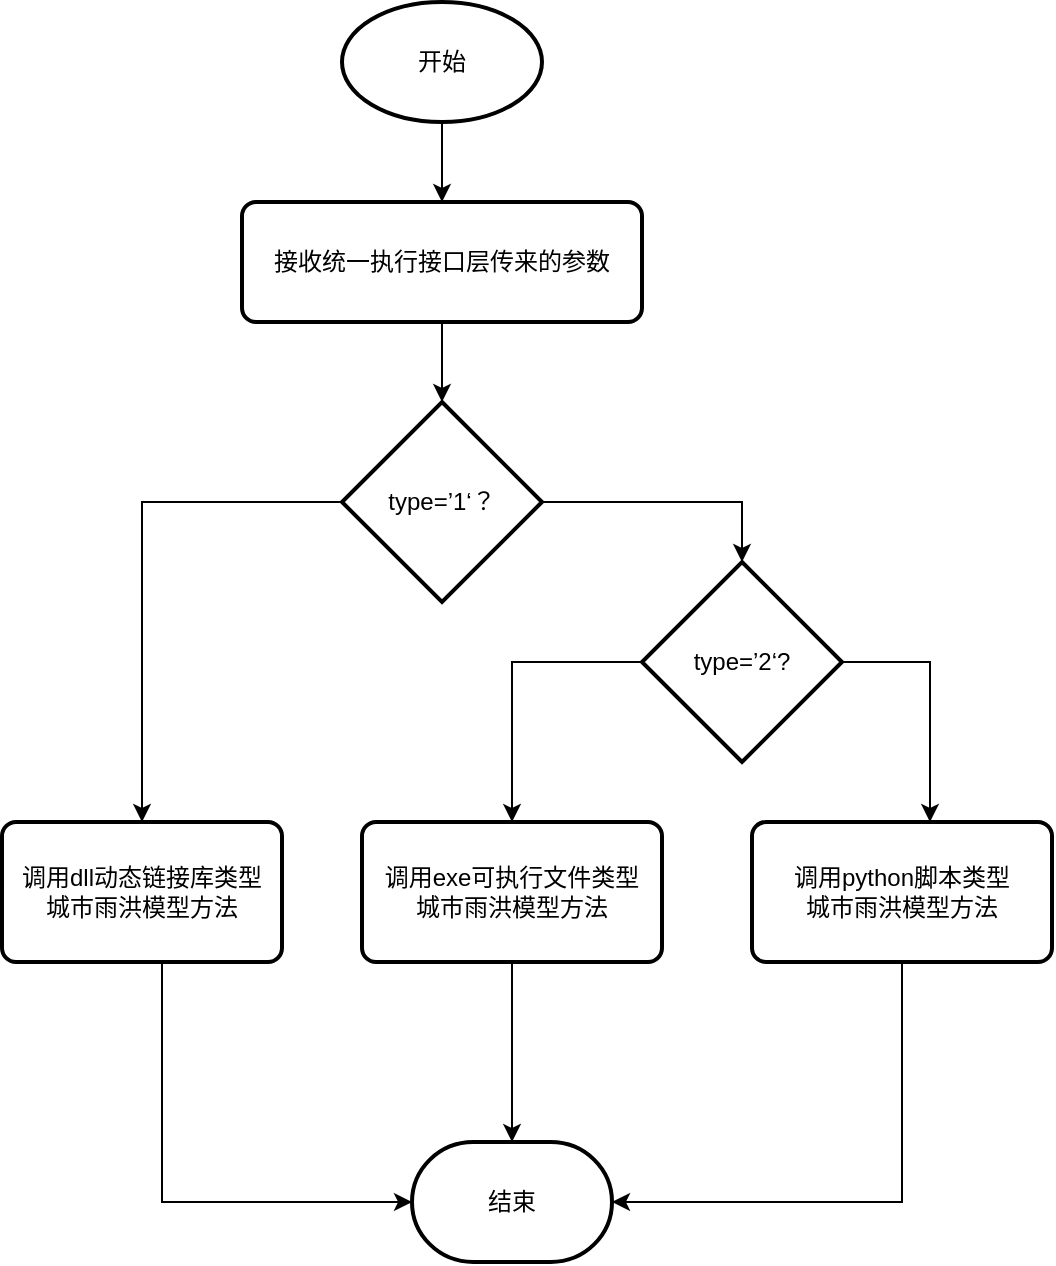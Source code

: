 <mxfile version="24.2.2" type="github">
  <diagram name="第 1 页" id="w69kXtEQ72CvNl1EAY8m">
    <mxGraphModel dx="1255" dy="815" grid="1" gridSize="10" guides="1" tooltips="1" connect="1" arrows="1" fold="1" page="1" pageScale="1" pageWidth="1169" pageHeight="827" math="0" shadow="0">
      <root>
        <mxCell id="0" />
        <mxCell id="1" parent="0" />
        <mxCell id="kTw_8mOHPsh5-s0pTxRM-4" style="edgeStyle=orthogonalEdgeStyle;rounded=0;orthogonalLoop=1;jettySize=auto;html=1;" edge="1" parent="1" source="kTw_8mOHPsh5-s0pTxRM-2" target="kTw_8mOHPsh5-s0pTxRM-3">
          <mxGeometry relative="1" as="geometry" />
        </mxCell>
        <mxCell id="kTw_8mOHPsh5-s0pTxRM-2" value="开始" style="strokeWidth=2;html=1;shape=mxgraph.flowchart.start_1;whiteSpace=wrap;" vertex="1" parent="1">
          <mxGeometry x="520" y="170" width="100" height="60" as="geometry" />
        </mxCell>
        <mxCell id="kTw_8mOHPsh5-s0pTxRM-3" value="接收统一执行接口层传来的参数" style="rounded=1;whiteSpace=wrap;html=1;absoluteArcSize=1;arcSize=14;strokeWidth=2;" vertex="1" parent="1">
          <mxGeometry x="470" y="270" width="200" height="60" as="geometry" />
        </mxCell>
        <mxCell id="kTw_8mOHPsh5-s0pTxRM-16" style="edgeStyle=orthogonalEdgeStyle;rounded=0;orthogonalLoop=1;jettySize=auto;html=1;entryX=0.5;entryY=0;entryDx=0;entryDy=0;" edge="1" parent="1" source="kTw_8mOHPsh5-s0pTxRM-5" target="kTw_8mOHPsh5-s0pTxRM-6">
          <mxGeometry relative="1" as="geometry" />
        </mxCell>
        <mxCell id="kTw_8mOHPsh5-s0pTxRM-5" value="type=’1‘？" style="strokeWidth=2;html=1;shape=mxgraph.flowchart.decision;whiteSpace=wrap;" vertex="1" parent="1">
          <mxGeometry x="520" y="370" width="100" height="100" as="geometry" />
        </mxCell>
        <mxCell id="kTw_8mOHPsh5-s0pTxRM-6" value="调用dll动态链接库类型&lt;div&gt;城市雨洪模型方法&lt;/div&gt;" style="rounded=1;whiteSpace=wrap;html=1;absoluteArcSize=1;arcSize=14;strokeWidth=2;" vertex="1" parent="1">
          <mxGeometry x="350" y="580" width="140" height="70" as="geometry" />
        </mxCell>
        <mxCell id="kTw_8mOHPsh5-s0pTxRM-7" value="调用exe可执行文件类型&lt;div&gt;城市雨洪模型方法&lt;/div&gt;" style="rounded=1;whiteSpace=wrap;html=1;absoluteArcSize=1;arcSize=14;strokeWidth=2;" vertex="1" parent="1">
          <mxGeometry x="530" y="580" width="150" height="70" as="geometry" />
        </mxCell>
        <mxCell id="kTw_8mOHPsh5-s0pTxRM-8" style="edgeStyle=orthogonalEdgeStyle;rounded=0;orthogonalLoop=1;jettySize=auto;html=1;entryX=0.5;entryY=0;entryDx=0;entryDy=0;entryPerimeter=0;" edge="1" parent="1" source="kTw_8mOHPsh5-s0pTxRM-3" target="kTw_8mOHPsh5-s0pTxRM-5">
          <mxGeometry relative="1" as="geometry" />
        </mxCell>
        <mxCell id="kTw_8mOHPsh5-s0pTxRM-11" value="结束" style="strokeWidth=2;html=1;shape=mxgraph.flowchart.terminator;whiteSpace=wrap;" vertex="1" parent="1">
          <mxGeometry x="555" y="740" width="100" height="60" as="geometry" />
        </mxCell>
        <mxCell id="kTw_8mOHPsh5-s0pTxRM-18" value="调用python脚本类型&lt;div&gt;城市雨洪模型方法&lt;/div&gt;" style="rounded=1;whiteSpace=wrap;html=1;absoluteArcSize=1;arcSize=14;strokeWidth=2;" vertex="1" parent="1">
          <mxGeometry x="725" y="580" width="150" height="70" as="geometry" />
        </mxCell>
        <mxCell id="kTw_8mOHPsh5-s0pTxRM-23" style="edgeStyle=orthogonalEdgeStyle;rounded=0;orthogonalLoop=1;jettySize=auto;html=1;entryX=0.5;entryY=0;entryDx=0;entryDy=0;" edge="1" parent="1" source="kTw_8mOHPsh5-s0pTxRM-20" target="kTw_8mOHPsh5-s0pTxRM-7">
          <mxGeometry relative="1" as="geometry">
            <Array as="points">
              <mxPoint x="605" y="500" />
            </Array>
          </mxGeometry>
        </mxCell>
        <mxCell id="kTw_8mOHPsh5-s0pTxRM-20" value="type=’2‘?" style="strokeWidth=2;html=1;shape=mxgraph.flowchart.decision;whiteSpace=wrap;" vertex="1" parent="1">
          <mxGeometry x="670" y="450" width="100" height="100" as="geometry" />
        </mxCell>
        <mxCell id="kTw_8mOHPsh5-s0pTxRM-21" style="edgeStyle=orthogonalEdgeStyle;rounded=0;orthogonalLoop=1;jettySize=auto;html=1;entryX=0.5;entryY=0;entryDx=0;entryDy=0;entryPerimeter=0;" edge="1" parent="1" source="kTw_8mOHPsh5-s0pTxRM-5" target="kTw_8mOHPsh5-s0pTxRM-20">
          <mxGeometry relative="1" as="geometry" />
        </mxCell>
        <mxCell id="kTw_8mOHPsh5-s0pTxRM-25" style="edgeStyle=orthogonalEdgeStyle;rounded=0;orthogonalLoop=1;jettySize=auto;html=1;exitX=1;exitY=0.5;exitDx=0;exitDy=0;exitPerimeter=0;" edge="1" parent="1" source="kTw_8mOHPsh5-s0pTxRM-20">
          <mxGeometry relative="1" as="geometry">
            <mxPoint x="814" y="580" as="targetPoint" />
            <Array as="points">
              <mxPoint x="814" y="500" />
            </Array>
          </mxGeometry>
        </mxCell>
        <mxCell id="kTw_8mOHPsh5-s0pTxRM-26" style="edgeStyle=orthogonalEdgeStyle;rounded=0;orthogonalLoop=1;jettySize=auto;html=1;entryX=0;entryY=0.5;entryDx=0;entryDy=0;entryPerimeter=0;" edge="1" parent="1" source="kTw_8mOHPsh5-s0pTxRM-6" target="kTw_8mOHPsh5-s0pTxRM-11">
          <mxGeometry relative="1" as="geometry">
            <Array as="points">
              <mxPoint x="430" y="770" />
            </Array>
          </mxGeometry>
        </mxCell>
        <mxCell id="kTw_8mOHPsh5-s0pTxRM-27" style="edgeStyle=orthogonalEdgeStyle;rounded=0;orthogonalLoop=1;jettySize=auto;html=1;entryX=0.5;entryY=0;entryDx=0;entryDy=0;entryPerimeter=0;" edge="1" parent="1" source="kTw_8mOHPsh5-s0pTxRM-7" target="kTw_8mOHPsh5-s0pTxRM-11">
          <mxGeometry relative="1" as="geometry" />
        </mxCell>
        <mxCell id="kTw_8mOHPsh5-s0pTxRM-28" style="edgeStyle=orthogonalEdgeStyle;rounded=0;orthogonalLoop=1;jettySize=auto;html=1;entryX=1;entryY=0.5;entryDx=0;entryDy=0;entryPerimeter=0;" edge="1" parent="1" source="kTw_8mOHPsh5-s0pTxRM-18" target="kTw_8mOHPsh5-s0pTxRM-11">
          <mxGeometry relative="1" as="geometry">
            <Array as="points">
              <mxPoint x="800" y="770" />
            </Array>
          </mxGeometry>
        </mxCell>
      </root>
    </mxGraphModel>
  </diagram>
</mxfile>
